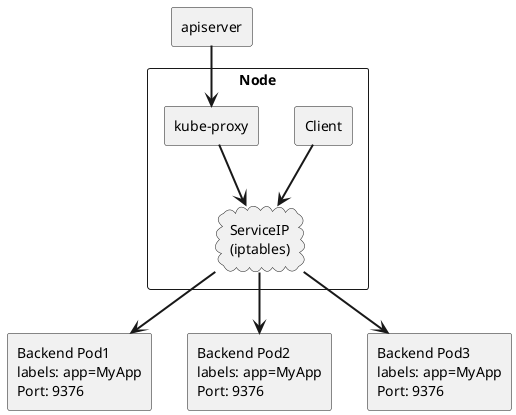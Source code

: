 @startuml

rectangle Node {
    rectangle Client
    cloud ServiceIP [
        ServiceIP
        (iptables)
    ]
    rectangle kubeproxy [
        kube-proxy
    ]
}

rectangle apiserver

rectangle Pod1 [
    Backend Pod1
    labels: app=MyApp
    Port: 9376
]

rectangle Pod2 [
    Backend Pod2
    labels: app=MyApp
    Port: 9376
]

rectangle Pod3 [
    Backend Pod3
    labels: app=MyApp
    Port: 9376
]

apiserver =down=> kubeproxy
kubeproxy =down=> ServiceIP
Client =down=> ServiceIP
ServiceIP =down=> Pod1
ServiceIP =down=> Pod2
ServiceIP =down=> Pod3

@enduml